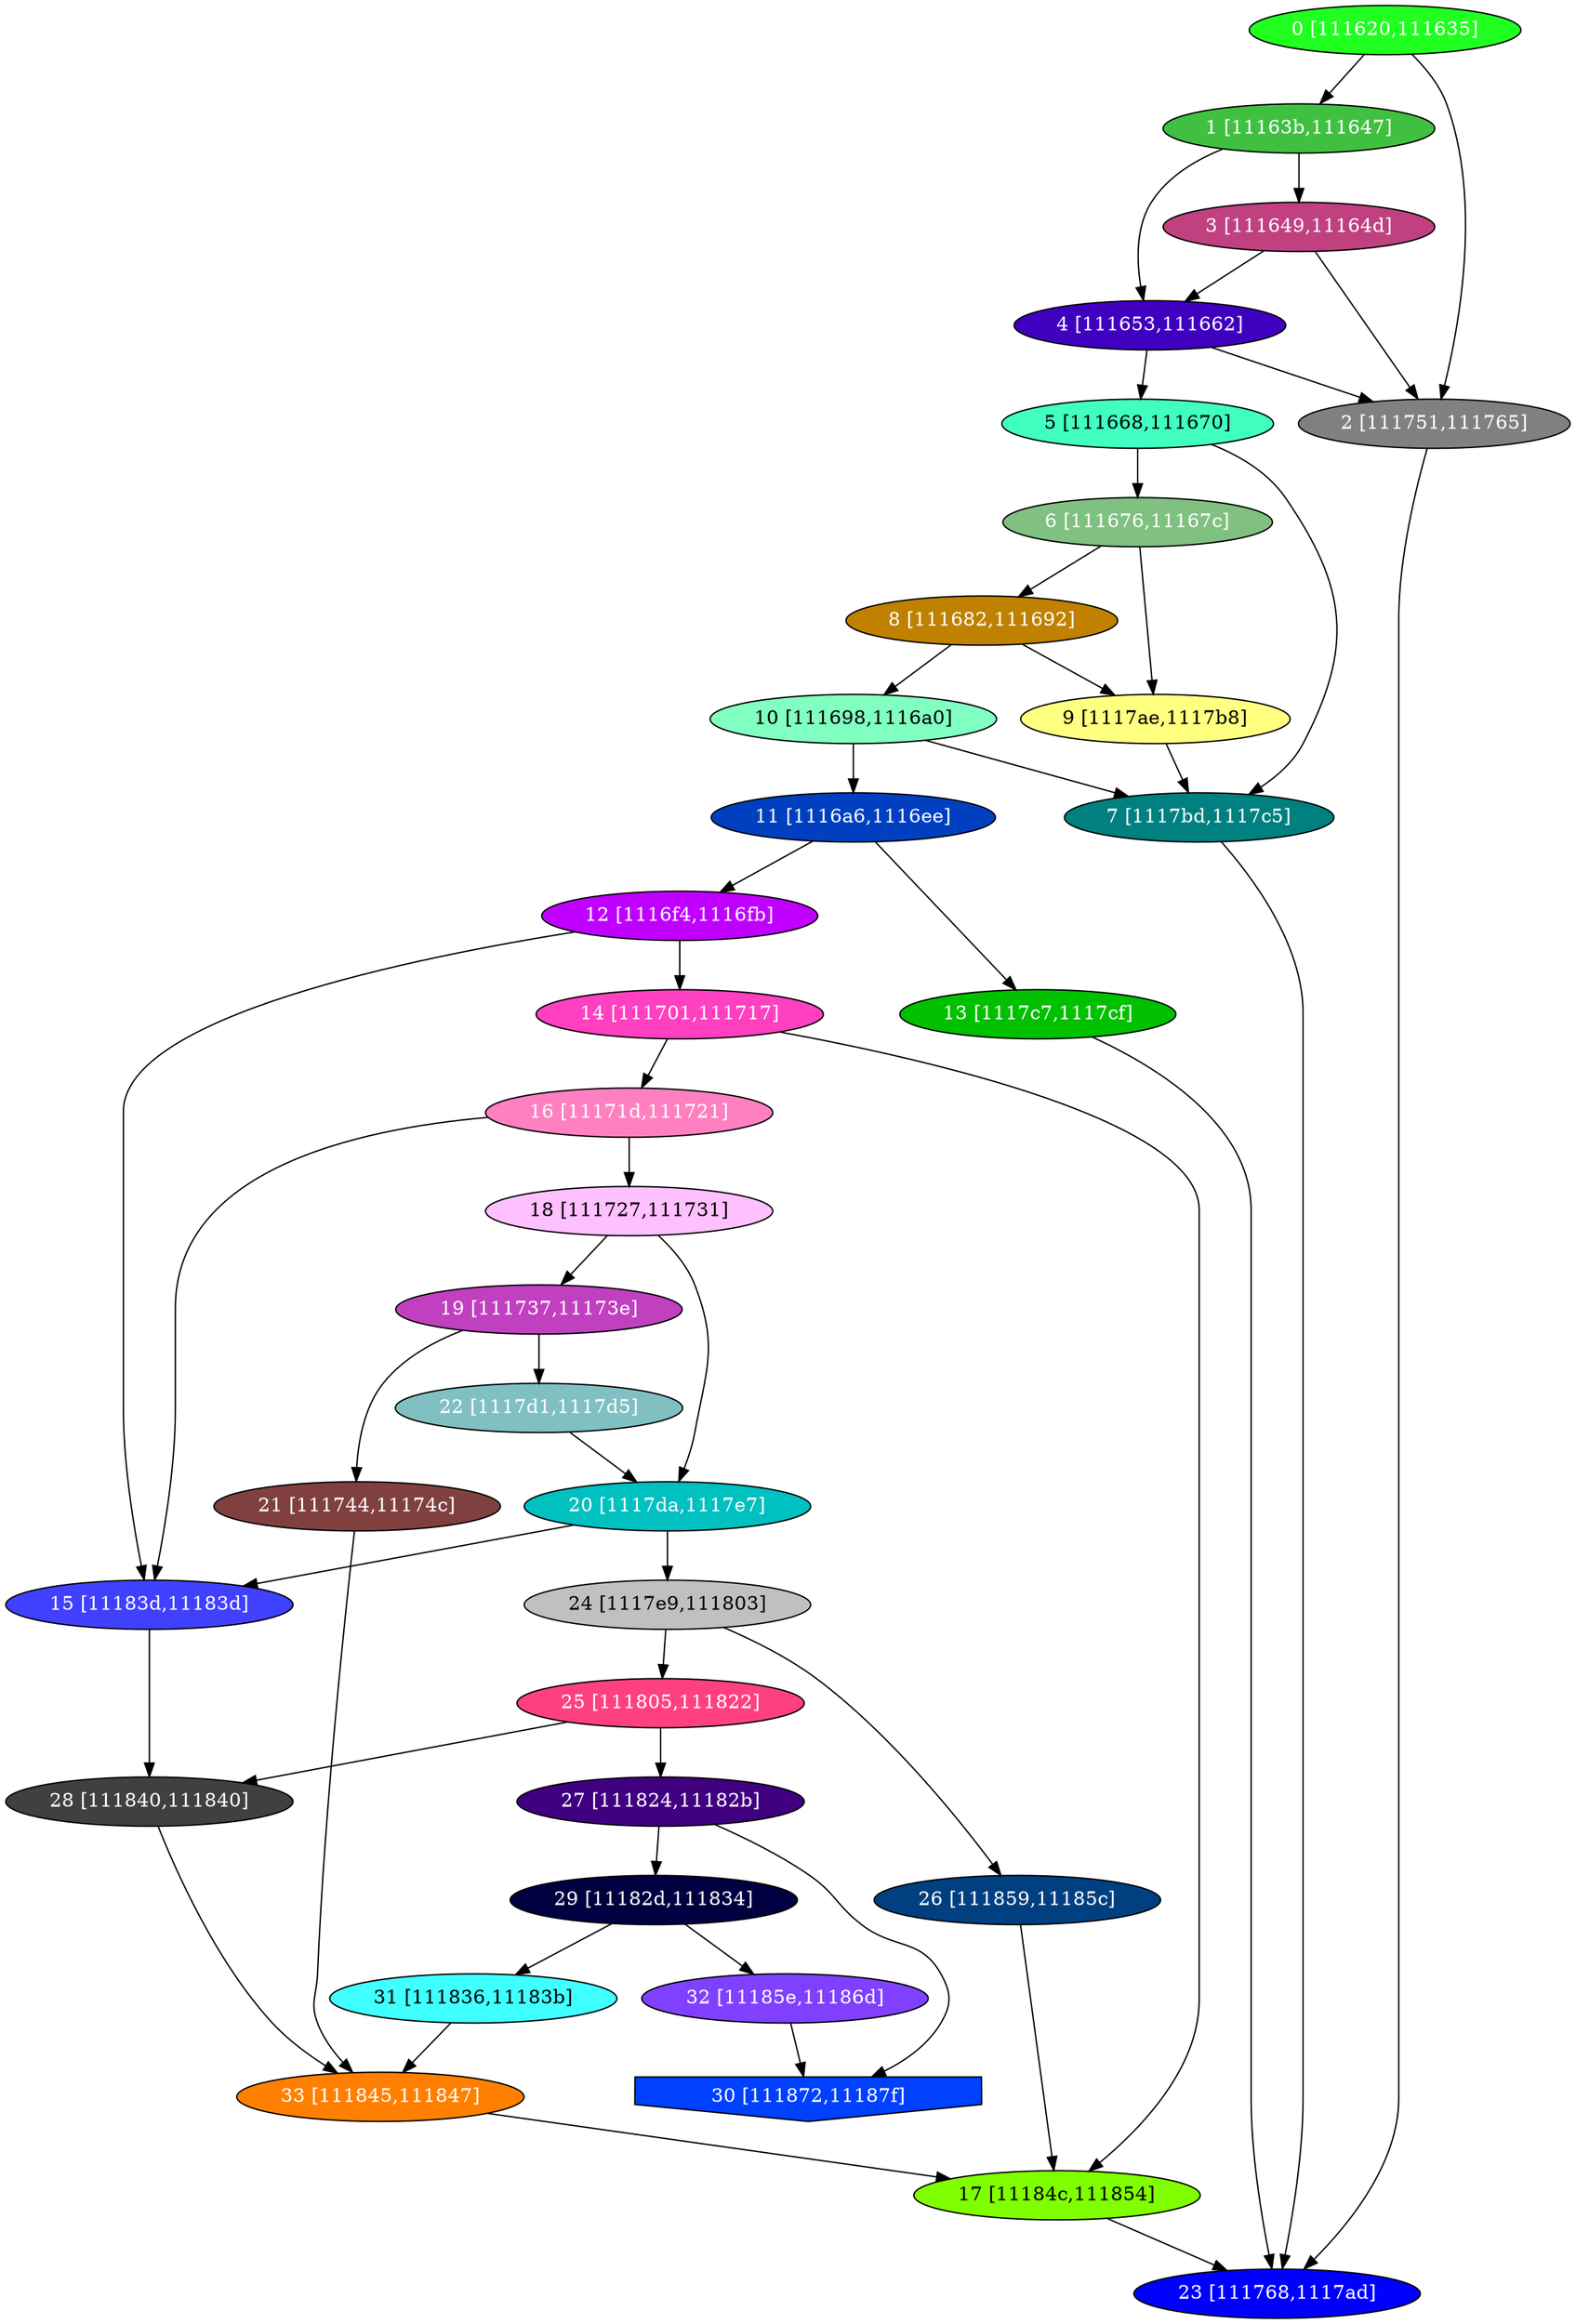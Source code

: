 diGraph libnss3{
	libnss3_0  [style=filled fillcolor="#20FF20" fontcolor="#ffffff" shape=oval label="0 [111620,111635]"]
	libnss3_1  [style=filled fillcolor="#40C040" fontcolor="#ffffff" shape=oval label="1 [11163b,111647]"]
	libnss3_2  [style=filled fillcolor="#808080" fontcolor="#ffffff" shape=oval label="2 [111751,111765]"]
	libnss3_3  [style=filled fillcolor="#C04080" fontcolor="#ffffff" shape=oval label="3 [111649,11164d]"]
	libnss3_4  [style=filled fillcolor="#4000C0" fontcolor="#ffffff" shape=oval label="4 [111653,111662]"]
	libnss3_5  [style=filled fillcolor="#40FFC0" fontcolor="#000000" shape=oval label="5 [111668,111670]"]
	libnss3_6  [style=filled fillcolor="#80C080" fontcolor="#ffffff" shape=oval label="6 [111676,11167c]"]
	libnss3_7  [style=filled fillcolor="#008080" fontcolor="#ffffff" shape=oval label="7 [1117bd,1117c5]"]
	libnss3_8  [style=filled fillcolor="#C08000" fontcolor="#ffffff" shape=oval label="8 [111682,111692]"]
	libnss3_9  [style=filled fillcolor="#FFFF80" fontcolor="#000000" shape=oval label="9 [1117ae,1117b8]"]
	libnss3_a  [style=filled fillcolor="#80FFC0" fontcolor="#000000" shape=oval label="10 [111698,1116a0]"]
	libnss3_b  [style=filled fillcolor="#0040C0" fontcolor="#ffffff" shape=oval label="11 [1116a6,1116ee]"]
	libnss3_c  [style=filled fillcolor="#C000FF" fontcolor="#ffffff" shape=oval label="12 [1116f4,1116fb]"]
	libnss3_d  [style=filled fillcolor="#00C000" fontcolor="#ffffff" shape=oval label="13 [1117c7,1117cf]"]
	libnss3_e  [style=filled fillcolor="#FF40C0" fontcolor="#ffffff" shape=oval label="14 [111701,111717]"]
	libnss3_f  [style=filled fillcolor="#4040FF" fontcolor="#ffffff" shape=oval label="15 [11183d,11183d]"]
	libnss3_10  [style=filled fillcolor="#FF80C0" fontcolor="#ffffff" shape=oval label="16 [11171d,111721]"]
	libnss3_11  [style=filled fillcolor="#80FF00" fontcolor="#000000" shape=oval label="17 [11184c,111854]"]
	libnss3_12  [style=filled fillcolor="#FFC0FF" fontcolor="#000000" shape=oval label="18 [111727,111731]"]
	libnss3_13  [style=filled fillcolor="#C040C0" fontcolor="#ffffff" shape=oval label="19 [111737,11173e]"]
	libnss3_14  [style=filled fillcolor="#00C0C0" fontcolor="#ffffff" shape=oval label="20 [1117da,1117e7]"]
	libnss3_15  [style=filled fillcolor="#804040" fontcolor="#ffffff" shape=oval label="21 [111744,11174c]"]
	libnss3_16  [style=filled fillcolor="#80C0C0" fontcolor="#ffffff" shape=oval label="22 [1117d1,1117d5]"]
	libnss3_17  [style=filled fillcolor="#0000FF" fontcolor="#ffffff" shape=oval label="23 [111768,1117ad]"]
	libnss3_18  [style=filled fillcolor="#C0C0C0" fontcolor="#000000" shape=oval label="24 [1117e9,111803]"]
	libnss3_19  [style=filled fillcolor="#FF4080" fontcolor="#ffffff" shape=oval label="25 [111805,111822]"]
	libnss3_1a  [style=filled fillcolor="#004080" fontcolor="#ffffff" shape=oval label="26 [111859,11185c]"]
	libnss3_1b  [style=filled fillcolor="#400080" fontcolor="#ffffff" shape=oval label="27 [111824,11182b]"]
	libnss3_1c  [style=filled fillcolor="#404040" fontcolor="#ffffff" shape=oval label="28 [111840,111840]"]
	libnss3_1d  [style=filled fillcolor="#000040" fontcolor="#ffffff" shape=oval label="29 [11182d,111834]"]
	libnss3_1e  [style=filled fillcolor="#0040FF" fontcolor="#ffffff" shape=invhouse label="30 [111872,11187f]"]
	libnss3_1f  [style=filled fillcolor="#40FFFF" fontcolor="#000000" shape=oval label="31 [111836,11183b]"]
	libnss3_20  [style=filled fillcolor="#8040FF" fontcolor="#ffffff" shape=oval label="32 [11185e,11186d]"]
	libnss3_21  [style=filled fillcolor="#FF8000" fontcolor="#ffffff" shape=oval label="33 [111845,111847]"]

	libnss3_0 -> libnss3_1
	libnss3_0 -> libnss3_2
	libnss3_1 -> libnss3_3
	libnss3_1 -> libnss3_4
	libnss3_2 -> libnss3_17
	libnss3_3 -> libnss3_2
	libnss3_3 -> libnss3_4
	libnss3_4 -> libnss3_2
	libnss3_4 -> libnss3_5
	libnss3_5 -> libnss3_6
	libnss3_5 -> libnss3_7
	libnss3_6 -> libnss3_8
	libnss3_6 -> libnss3_9
	libnss3_7 -> libnss3_17
	libnss3_8 -> libnss3_9
	libnss3_8 -> libnss3_a
	libnss3_9 -> libnss3_7
	libnss3_a -> libnss3_7
	libnss3_a -> libnss3_b
	libnss3_b -> libnss3_c
	libnss3_b -> libnss3_d
	libnss3_c -> libnss3_e
	libnss3_c -> libnss3_f
	libnss3_d -> libnss3_17
	libnss3_e -> libnss3_10
	libnss3_e -> libnss3_11
	libnss3_f -> libnss3_1c
	libnss3_10 -> libnss3_f
	libnss3_10 -> libnss3_12
	libnss3_11 -> libnss3_17
	libnss3_12 -> libnss3_13
	libnss3_12 -> libnss3_14
	libnss3_13 -> libnss3_15
	libnss3_13 -> libnss3_16
	libnss3_14 -> libnss3_f
	libnss3_14 -> libnss3_18
	libnss3_15 -> libnss3_21
	libnss3_16 -> libnss3_14
	libnss3_18 -> libnss3_19
	libnss3_18 -> libnss3_1a
	libnss3_19 -> libnss3_1b
	libnss3_19 -> libnss3_1c
	libnss3_1a -> libnss3_11
	libnss3_1b -> libnss3_1d
	libnss3_1b -> libnss3_1e
	libnss3_1c -> libnss3_21
	libnss3_1d -> libnss3_1f
	libnss3_1d -> libnss3_20
	libnss3_1f -> libnss3_21
	libnss3_20 -> libnss3_1e
	libnss3_21 -> libnss3_11
}